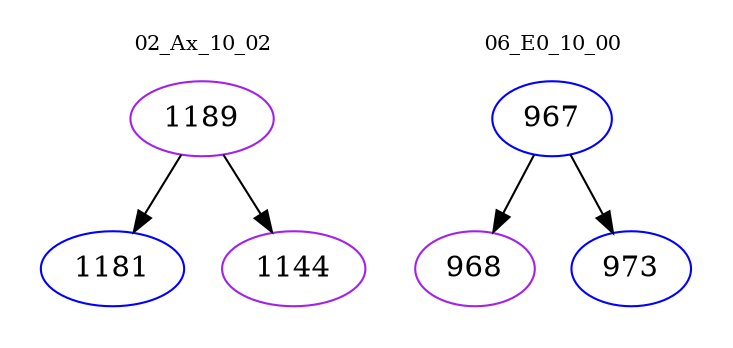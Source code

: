 digraph{
subgraph cluster_0 {
color = white
label = "02_Ax_10_02";
fontsize=10;
T0_1189 [label="1189", color="purple"]
T0_1189 -> T0_1181 [color="black"]
T0_1181 [label="1181", color="blue"]
T0_1189 -> T0_1144 [color="black"]
T0_1144 [label="1144", color="purple"]
}
subgraph cluster_1 {
color = white
label = "06_E0_10_00";
fontsize=10;
T1_967 [label="967", color="blue"]
T1_967 -> T1_968 [color="black"]
T1_968 [label="968", color="purple"]
T1_967 -> T1_973 [color="black"]
T1_973 [label="973", color="blue"]
}
}
